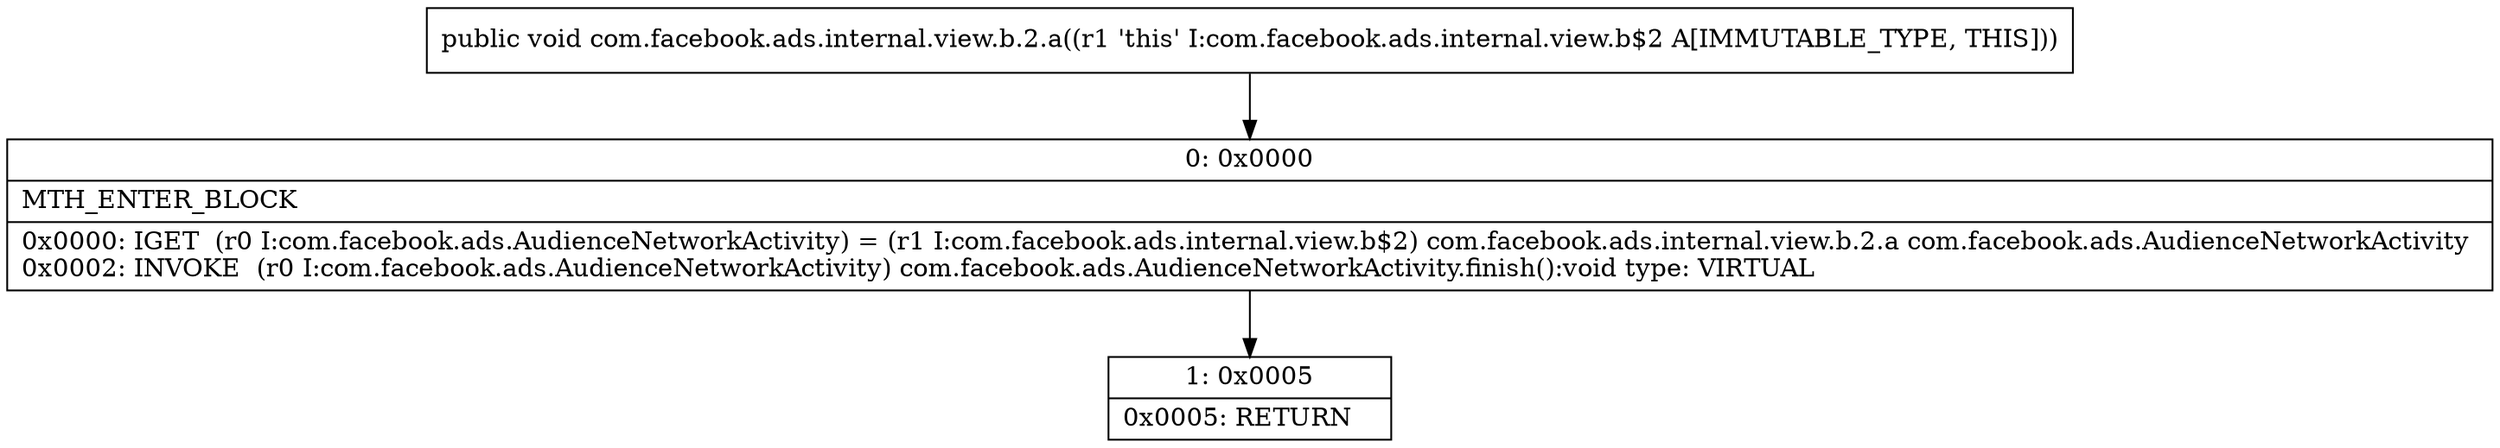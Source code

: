 digraph "CFG forcom.facebook.ads.internal.view.b.2.a()V" {
Node_0 [shape=record,label="{0\:\ 0x0000|MTH_ENTER_BLOCK\l|0x0000: IGET  (r0 I:com.facebook.ads.AudienceNetworkActivity) = (r1 I:com.facebook.ads.internal.view.b$2) com.facebook.ads.internal.view.b.2.a com.facebook.ads.AudienceNetworkActivity \l0x0002: INVOKE  (r0 I:com.facebook.ads.AudienceNetworkActivity) com.facebook.ads.AudienceNetworkActivity.finish():void type: VIRTUAL \l}"];
Node_1 [shape=record,label="{1\:\ 0x0005|0x0005: RETURN   \l}"];
MethodNode[shape=record,label="{public void com.facebook.ads.internal.view.b.2.a((r1 'this' I:com.facebook.ads.internal.view.b$2 A[IMMUTABLE_TYPE, THIS])) }"];
MethodNode -> Node_0;
Node_0 -> Node_1;
}

